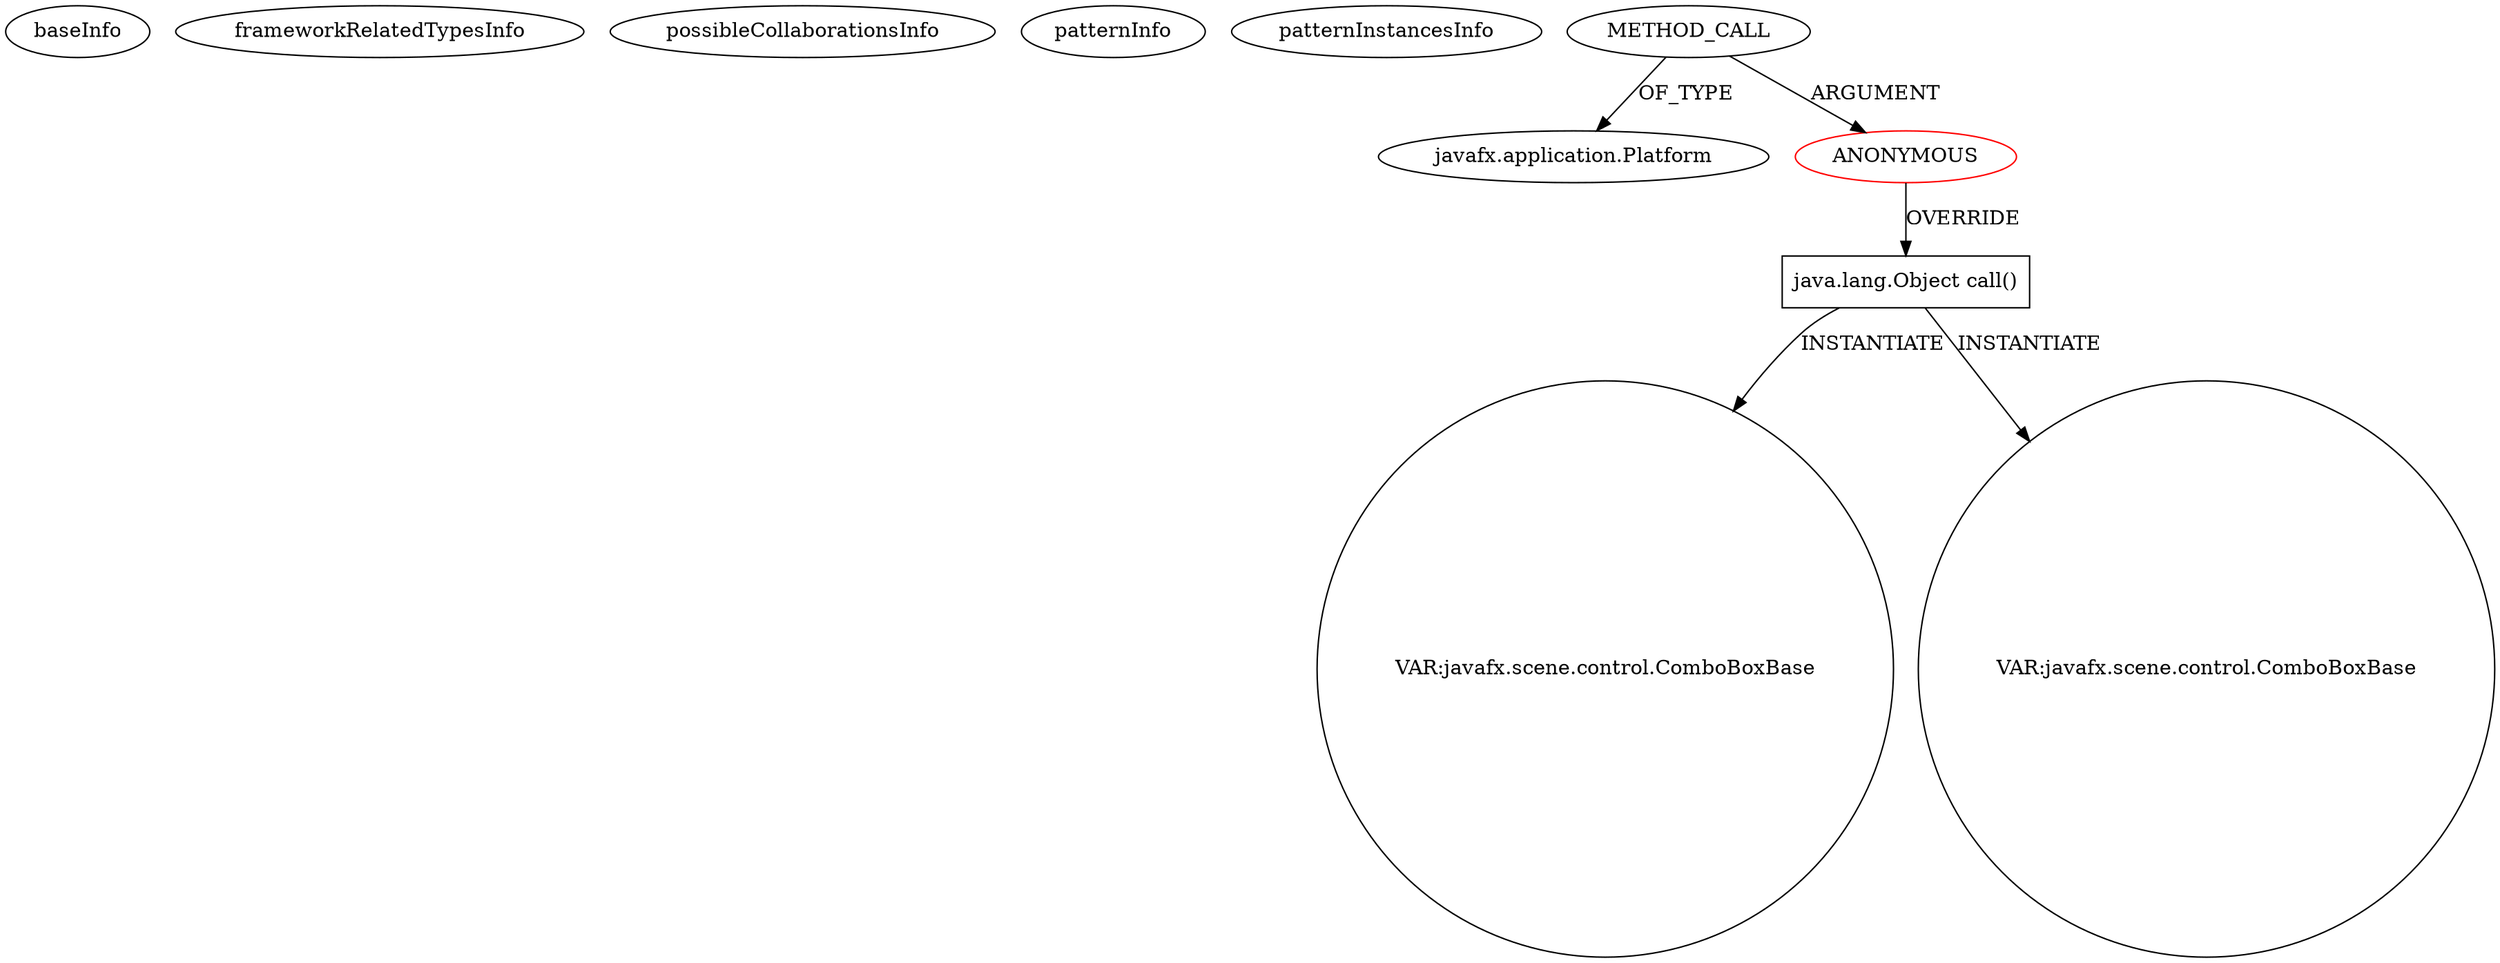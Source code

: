 digraph {
baseInfo[graphId=801,category="pattern",isAnonymous=true,possibleRelation=false]
frameworkRelatedTypesInfo[]
possibleCollaborationsInfo[]
patternInfo[frequency=3.0,patternRootClient=0]
patternInstancesInfo[0="tchovanak-DBS_projekt~/tchovanak-DBS_projekt/DBS_projekt-master/src/sk/fiit/tomas/chovanak/dbs/gui/ViewController.java~void zobrazZamestnanec()~4513",1="tchovanak-DBS_projekt~/tchovanak-DBS_projekt/DBS_projekt-master/src/sk/fiit/tomas/chovanak/dbs/gui/ViewController.java~void insertNewSell()~4514",2="tchovanak-DBS_projekt~/tchovanak-DBS_projekt/DBS_projekt-master/src/sk/fiit/tomas/chovanak/dbs/gui/ViewController.java~void updateDataEmployee()~4515"]
3[label="javafx.application.Platform",vertexType="FRAMEWORK_CLASS_TYPE",isFrameworkType=false]
2[label="METHOD_CALL",vertexType="OUTSIDE_CALL",isFrameworkType=false]
0[label="ANONYMOUS",vertexType="ROOT_ANONYMOUS_DECLARATION",isFrameworkType=false,color=red]
4[label="java.lang.Object call()",vertexType="OVERRIDING_METHOD_DECLARATION",isFrameworkType=false,shape=box]
14[label="VAR:javafx.scene.control.ComboBoxBase",vertexType="VARIABLE_EXPRESION",isFrameworkType=false,shape=circle]
11[label="VAR:javafx.scene.control.ComboBoxBase",vertexType="VARIABLE_EXPRESION",isFrameworkType=false,shape=circle]
0->4[label="OVERRIDE"]
4->11[label="INSTANTIATE"]
4->14[label="INSTANTIATE"]
2->3[label="OF_TYPE"]
2->0[label="ARGUMENT"]
}
